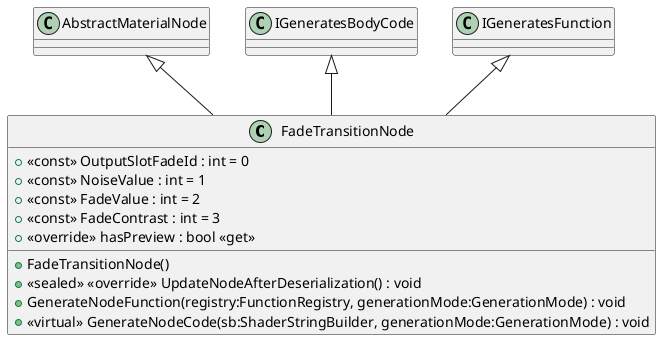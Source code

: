 @startuml
class FadeTransitionNode {
    + <<const>> OutputSlotFadeId : int = 0
    + <<const>> NoiseValue : int = 1
    + <<const>> FadeValue : int = 2
    + <<const>> FadeContrast : int = 3
    + <<override>> hasPreview : bool <<get>>
    + FadeTransitionNode()
    + <<sealed>> <<override>> UpdateNodeAfterDeserialization() : void
    + GenerateNodeFunction(registry:FunctionRegistry, generationMode:GenerationMode) : void
    + <<virtual>> GenerateNodeCode(sb:ShaderStringBuilder, generationMode:GenerationMode) : void
}
AbstractMaterialNode <|-- FadeTransitionNode
IGeneratesBodyCode <|-- FadeTransitionNode
IGeneratesFunction <|-- FadeTransitionNode
@enduml
